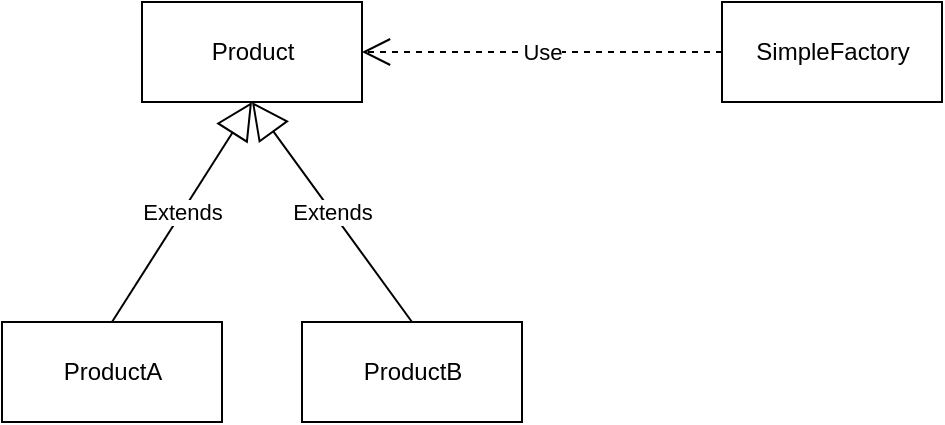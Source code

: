 <mxfile version="13.7.7" type="github"><diagram id="DvVebb1nFxVU1M7bOYch" name="Page-1"><mxGraphModel dx="946" dy="591" grid="1" gridSize="10" guides="1" tooltips="1" connect="1" arrows="1" fold="1" page="1" pageScale="1" pageWidth="827" pageHeight="1169" math="0" shadow="0"><root><mxCell id="0"/><mxCell id="1" parent="0"/><mxCell id="m_lloysWH2stMmXZR4ZM-10" value="SimpleFactory" style="html=1;" parent="1" vertex="1"><mxGeometry x="510" y="120" width="110" height="50" as="geometry"/></mxCell><mxCell id="m_lloysWH2stMmXZR4ZM-11" value="Product" style="html=1;" parent="1" vertex="1"><mxGeometry x="220" y="120" width="110" height="50" as="geometry"/></mxCell><mxCell id="m_lloysWH2stMmXZR4ZM-12" value="ProductA" style="html=1;" parent="1" vertex="1"><mxGeometry x="150" y="280" width="110" height="50" as="geometry"/></mxCell><mxCell id="m_lloysWH2stMmXZR4ZM-13" value="ProductB" style="html=1;" parent="1" vertex="1"><mxGeometry x="300" y="280" width="110" height="50" as="geometry"/></mxCell><mxCell id="m_lloysWH2stMmXZR4ZM-23" value="Extends" style="endArrow=block;endSize=16;endFill=0;html=1;entryX=0.5;entryY=1;entryDx=0;entryDy=0;exitX=0.5;exitY=0;exitDx=0;exitDy=0;" parent="1" source="m_lloysWH2stMmXZR4ZM-13" target="m_lloysWH2stMmXZR4ZM-11" edge="1"><mxGeometry width="160" relative="1" as="geometry"><mxPoint x="330" y="310" as="sourcePoint"/><mxPoint x="490" y="310" as="targetPoint"/></mxGeometry></mxCell><mxCell id="m_lloysWH2stMmXZR4ZM-24" value="Extends" style="endArrow=block;endSize=16;endFill=0;html=1;entryX=0.5;entryY=1;entryDx=0;entryDy=0;exitX=0.5;exitY=0;exitDx=0;exitDy=0;" parent="1" source="m_lloysWH2stMmXZR4ZM-12" target="m_lloysWH2stMmXZR4ZM-11" edge="1"><mxGeometry width="160" relative="1" as="geometry"><mxPoint x="365" y="290" as="sourcePoint"/><mxPoint x="285" y="180" as="targetPoint"/></mxGeometry></mxCell><mxCell id="m_lloysWH2stMmXZR4ZM-25" value="Use" style="endArrow=open;endSize=12;dashed=1;html=1;exitX=0;exitY=0.5;exitDx=0;exitDy=0;entryX=1;entryY=0.5;entryDx=0;entryDy=0;" parent="1" source="m_lloysWH2stMmXZR4ZM-10" target="m_lloysWH2stMmXZR4ZM-11" edge="1"><mxGeometry width="160" relative="1" as="geometry"><mxPoint x="330" y="310" as="sourcePoint"/><mxPoint x="490" y="310" as="targetPoint"/></mxGeometry></mxCell></root></mxGraphModel></diagram></mxfile>